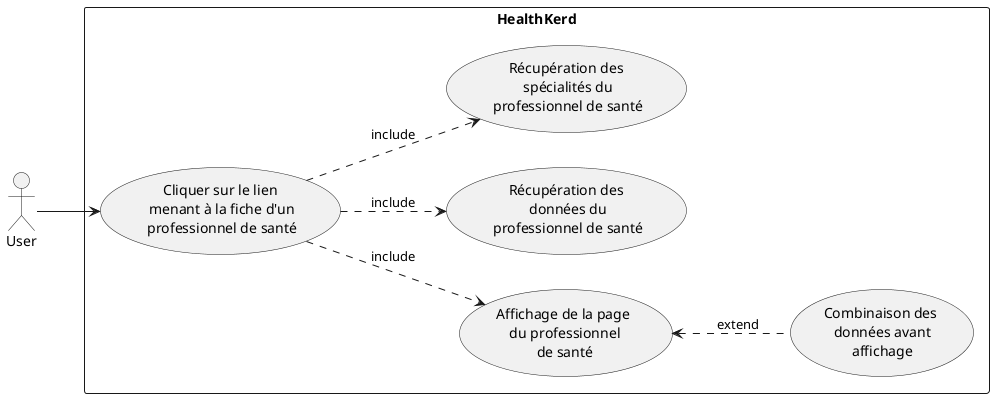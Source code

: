 @startuml

left to right direction
actor User as U

rectangle HealthKerd {
    usecase (Cliquer sur le lien\n menant à la fiche d'un\n professionnel de santé) as UC1
    UC1 ..> (Affichage de la page\n du professionnel\n de santé) : include
    (Affichage de la page\n du professionnel\n de santé) <.. (Combinaison des\n données avant\n affichage) : extend
    UC1 ..> (Récupération des\n données du\n professionnel de santé) : include
    UC1 ..> (Récupération des\n spécialités du\n professionnel de santé) : include
}

U --> UC1


@enduml